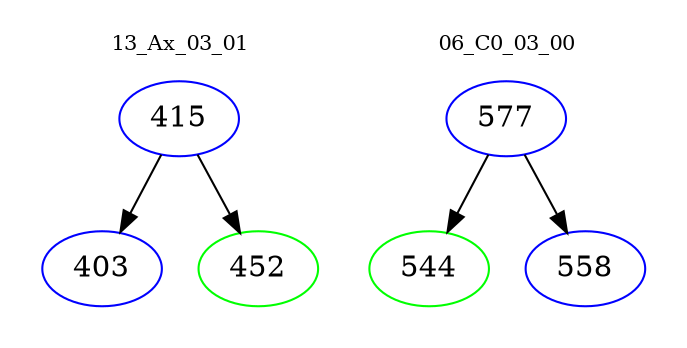 digraph{
subgraph cluster_0 {
color = white
label = "13_Ax_03_01";
fontsize=10;
T0_415 [label="415", color="blue"]
T0_415 -> T0_403 [color="black"]
T0_403 [label="403", color="blue"]
T0_415 -> T0_452 [color="black"]
T0_452 [label="452", color="green"]
}
subgraph cluster_1 {
color = white
label = "06_C0_03_00";
fontsize=10;
T1_577 [label="577", color="blue"]
T1_577 -> T1_544 [color="black"]
T1_544 [label="544", color="green"]
T1_577 -> T1_558 [color="black"]
T1_558 [label="558", color="blue"]
}
}
